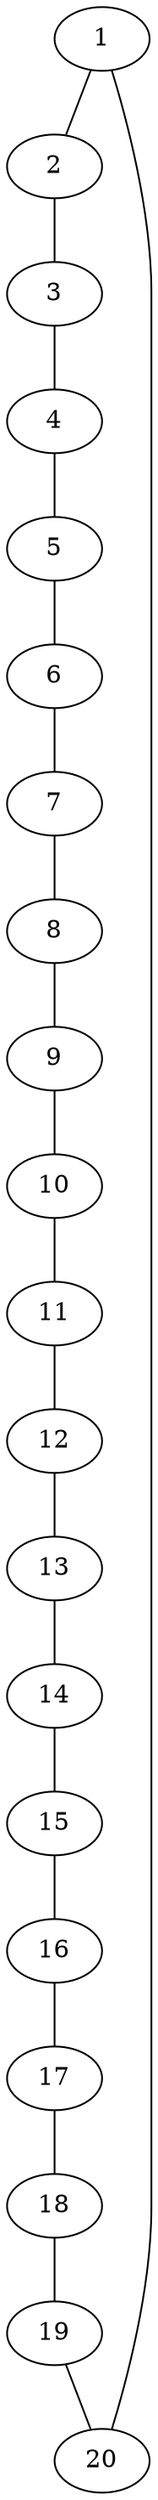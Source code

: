  strict graph {  
 node [shape= ellipse];
1	2	18	13	3	4	20	5	17	6	7	8	9	10	11	12	14	15	16	19	;
1--20;
1--2;
2--3;
2--1;
3--4;
3--2;
4--5;
4--3;
5--6;
5--4;
6--7;
6--5;
7--8;
7--6;
8--9;
8--7;
9--10;
9--8;
10--11;
10--9;
11--12;
11--10;
12--13;
12--11;
13--14;
13--12;
14--15;
14--13;
15--16;
15--14;
16--17;
16--15;
17--18;
17--16;
18--19;
18--17;
19--20;
19--18;
20--1;
20--19;
}
